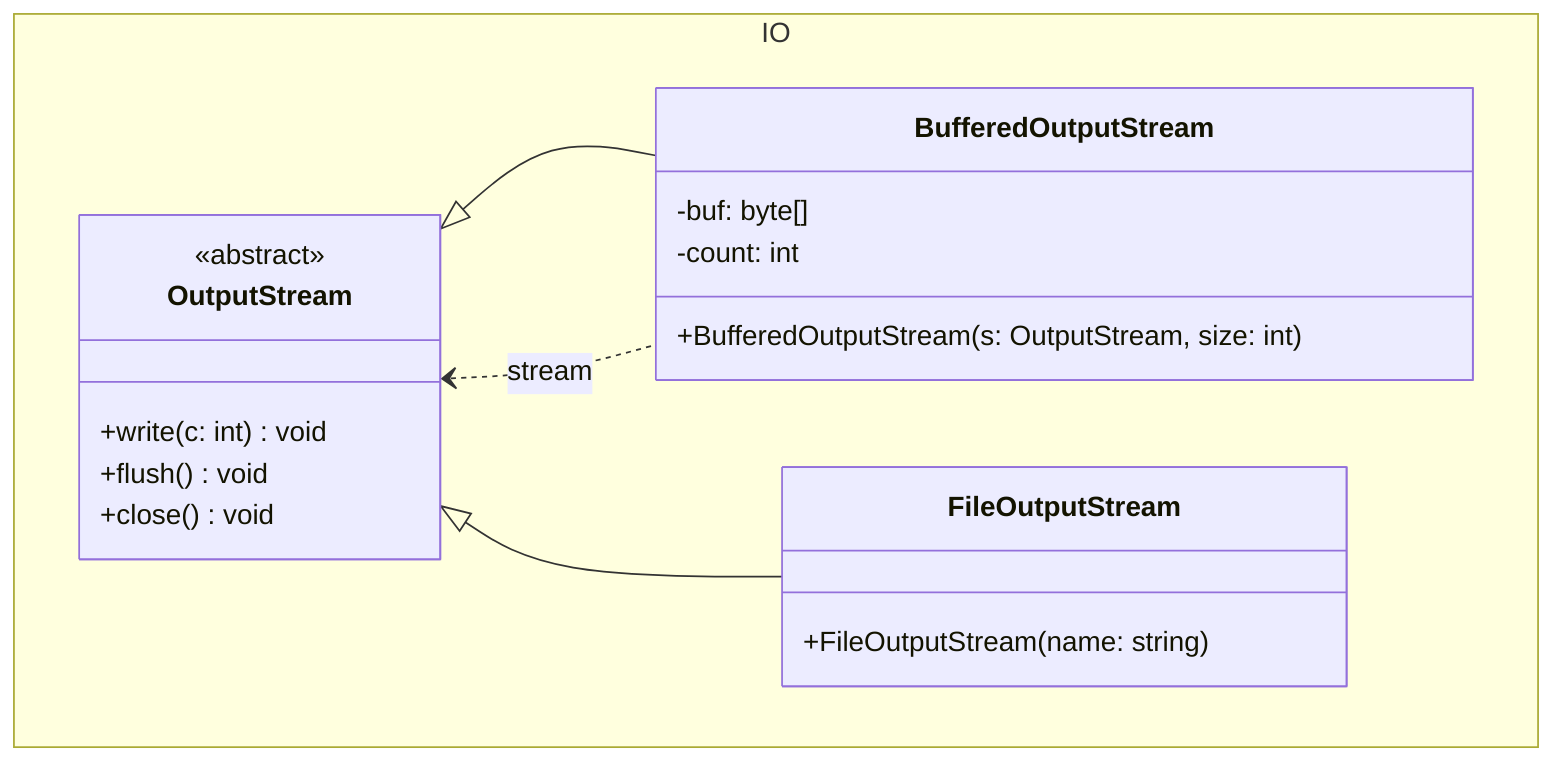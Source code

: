 classDiagram

    namespace IO {

        class OutputStream {
            <<abstract>>
            +write(c: int) void
            +flush() void
            +close() void
        }

        class BufferedOutputStream {
            -buf: byte[]
            -count: int
            +BufferedOutputStream(s: OutputStream, size: int)
        }

        class FileOutputStream {
            +FileOutputStream(name: string)
        }
        
    }

    OutputStream <|-- BufferedOutputStream

    OutputStream <.. BufferedOutputStream: stream

    OutputStream <|-- FileOutputStream